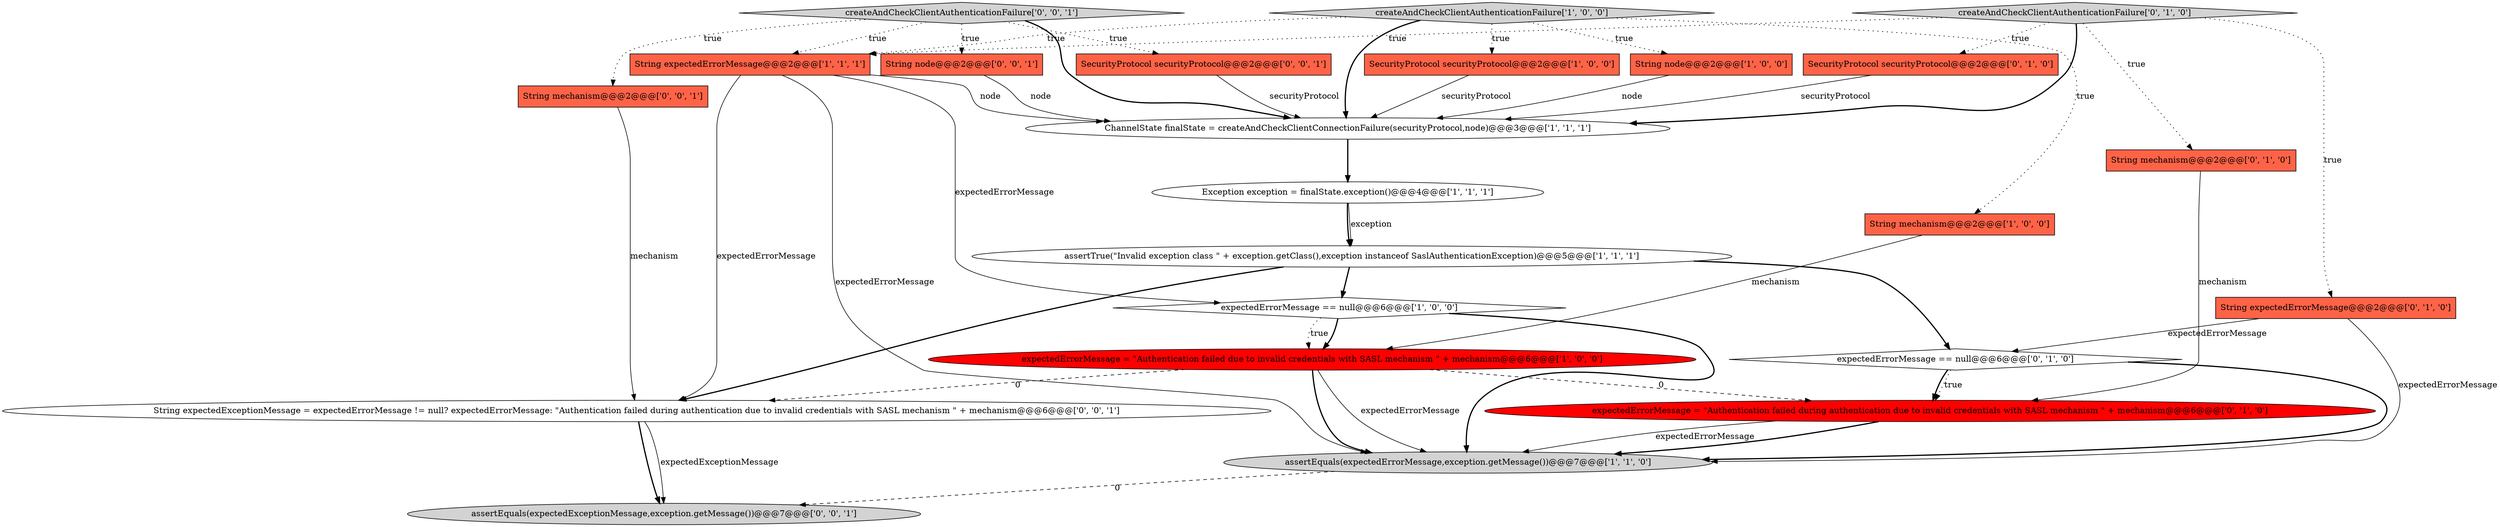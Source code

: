 digraph {
19 [style = filled, label = "assertEquals(expectedExceptionMessage,exception.getMessage())@@@7@@@['0', '0', '1']", fillcolor = lightgray, shape = ellipse image = "AAA0AAABBB3BBB"];
13 [style = filled, label = "String expectedErrorMessage@@@2@@@['0', '1', '0']", fillcolor = tomato, shape = box image = "AAA0AAABBB2BBB"];
4 [style = filled, label = "ChannelState finalState = createAndCheckClientConnectionFailure(securityProtocol,node)@@@3@@@['1', '1', '1']", fillcolor = white, shape = ellipse image = "AAA0AAABBB1BBB"];
5 [style = filled, label = "SecurityProtocol securityProtocol@@@2@@@['1', '0', '0']", fillcolor = tomato, shape = box image = "AAA0AAABBB1BBB"];
21 [style = filled, label = "String mechanism@@@2@@@['0', '0', '1']", fillcolor = tomato, shape = box image = "AAA0AAABBB3BBB"];
9 [style = filled, label = "String expectedErrorMessage@@@2@@@['1', '1', '1']", fillcolor = tomato, shape = box image = "AAA0AAABBB1BBB"];
3 [style = filled, label = "expectedErrorMessage = \"Authentication failed due to invalid credentials with SASL mechanism \" + mechanism@@@6@@@['1', '0', '0']", fillcolor = red, shape = ellipse image = "AAA1AAABBB1BBB"];
8 [style = filled, label = "assertEquals(expectedErrorMessage,exception.getMessage())@@@7@@@['1', '1', '0']", fillcolor = lightgray, shape = ellipse image = "AAA0AAABBB1BBB"];
20 [style = filled, label = "SecurityProtocol securityProtocol@@@2@@@['0', '0', '1']", fillcolor = tomato, shape = box image = "AAA0AAABBB3BBB"];
16 [style = filled, label = "createAndCheckClientAuthenticationFailure['0', '1', '0']", fillcolor = lightgray, shape = diamond image = "AAA0AAABBB2BBB"];
6 [style = filled, label = "assertTrue(\"Invalid exception class \" + exception.getClass(),exception instanceof SaslAuthenticationException)@@@5@@@['1', '1', '1']", fillcolor = white, shape = ellipse image = "AAA0AAABBB1BBB"];
1 [style = filled, label = "expectedErrorMessage == null@@@6@@@['1', '0', '0']", fillcolor = white, shape = diamond image = "AAA0AAABBB1BBB"];
14 [style = filled, label = "expectedErrorMessage = \"Authentication failed during authentication due to invalid credentials with SASL mechanism \" + mechanism@@@6@@@['0', '1', '0']", fillcolor = red, shape = ellipse image = "AAA1AAABBB2BBB"];
2 [style = filled, label = "String node@@@2@@@['1', '0', '0']", fillcolor = tomato, shape = box image = "AAA0AAABBB1BBB"];
22 [style = filled, label = "String expectedExceptionMessage = expectedErrorMessage != null? expectedErrorMessage: \"Authentication failed during authentication due to invalid credentials with SASL mechanism \" + mechanism@@@6@@@['0', '0', '1']", fillcolor = white, shape = ellipse image = "AAA0AAABBB3BBB"];
7 [style = filled, label = "String mechanism@@@2@@@['1', '0', '0']", fillcolor = tomato, shape = box image = "AAA0AAABBB1BBB"];
11 [style = filled, label = "expectedErrorMessage == null@@@6@@@['0', '1', '0']", fillcolor = white, shape = diamond image = "AAA0AAABBB2BBB"];
12 [style = filled, label = "String mechanism@@@2@@@['0', '1', '0']", fillcolor = tomato, shape = box image = "AAA0AAABBB2BBB"];
18 [style = filled, label = "createAndCheckClientAuthenticationFailure['0', '0', '1']", fillcolor = lightgray, shape = diamond image = "AAA0AAABBB3BBB"];
10 [style = filled, label = "createAndCheckClientAuthenticationFailure['1', '0', '0']", fillcolor = lightgray, shape = diamond image = "AAA0AAABBB1BBB"];
15 [style = filled, label = "SecurityProtocol securityProtocol@@@2@@@['0', '1', '0']", fillcolor = tomato, shape = box image = "AAA0AAABBB2BBB"];
0 [style = filled, label = "Exception exception = finalState.exception()@@@4@@@['1', '1', '1']", fillcolor = white, shape = ellipse image = "AAA0AAABBB1BBB"];
17 [style = filled, label = "String node@@@2@@@['0', '0', '1']", fillcolor = tomato, shape = box image = "AAA0AAABBB3BBB"];
12->14 [style = solid, label="mechanism"];
8->19 [style = dashed, label="0"];
13->11 [style = solid, label="expectedErrorMessage"];
21->22 [style = solid, label="mechanism"];
16->9 [style = dotted, label="true"];
16->12 [style = dotted, label="true"];
1->8 [style = bold, label=""];
16->13 [style = dotted, label="true"];
22->19 [style = bold, label=""];
11->14 [style = bold, label=""];
0->6 [style = bold, label=""];
6->22 [style = bold, label=""];
9->1 [style = solid, label="expectedErrorMessage"];
15->4 [style = solid, label="securityProtocol"];
11->14 [style = dotted, label="true"];
1->3 [style = bold, label=""];
18->21 [style = dotted, label="true"];
20->4 [style = solid, label="securityProtocol"];
5->4 [style = solid, label="securityProtocol"];
3->22 [style = dashed, label="0"];
7->3 [style = solid, label="mechanism"];
18->20 [style = dotted, label="true"];
10->9 [style = dotted, label="true"];
10->5 [style = dotted, label="true"];
9->8 [style = solid, label="expectedErrorMessage"];
4->0 [style = bold, label=""];
1->3 [style = dotted, label="true"];
6->1 [style = bold, label=""];
14->8 [style = solid, label="expectedErrorMessage"];
17->4 [style = solid, label="node"];
22->19 [style = solid, label="expectedExceptionMessage"];
9->22 [style = solid, label="expectedErrorMessage"];
18->4 [style = bold, label=""];
10->2 [style = dotted, label="true"];
3->8 [style = bold, label=""];
6->11 [style = bold, label=""];
18->9 [style = dotted, label="true"];
2->4 [style = solid, label="node"];
10->4 [style = bold, label=""];
11->8 [style = bold, label=""];
10->7 [style = dotted, label="true"];
9->4 [style = solid, label="node"];
14->8 [style = bold, label=""];
18->17 [style = dotted, label="true"];
16->4 [style = bold, label=""];
3->14 [style = dashed, label="0"];
13->8 [style = solid, label="expectedErrorMessage"];
0->6 [style = solid, label="exception"];
3->8 [style = solid, label="expectedErrorMessage"];
16->15 [style = dotted, label="true"];
}
